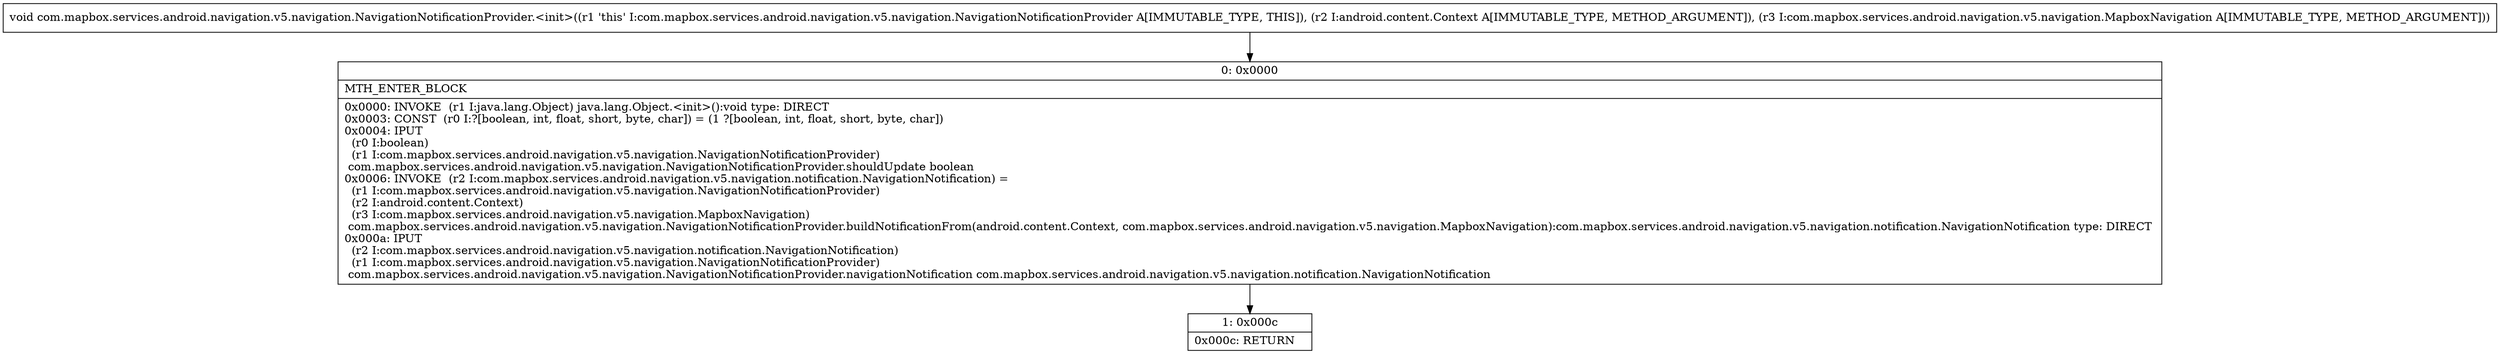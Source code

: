 digraph "CFG forcom.mapbox.services.android.navigation.v5.navigation.NavigationNotificationProvider.\<init\>(Landroid\/content\/Context;Lcom\/mapbox\/services\/android\/navigation\/v5\/navigation\/MapboxNavigation;)V" {
Node_0 [shape=record,label="{0\:\ 0x0000|MTH_ENTER_BLOCK\l|0x0000: INVOKE  (r1 I:java.lang.Object) java.lang.Object.\<init\>():void type: DIRECT \l0x0003: CONST  (r0 I:?[boolean, int, float, short, byte, char]) = (1 ?[boolean, int, float, short, byte, char]) \l0x0004: IPUT  \l  (r0 I:boolean)\l  (r1 I:com.mapbox.services.android.navigation.v5.navigation.NavigationNotificationProvider)\l com.mapbox.services.android.navigation.v5.navigation.NavigationNotificationProvider.shouldUpdate boolean \l0x0006: INVOKE  (r2 I:com.mapbox.services.android.navigation.v5.navigation.notification.NavigationNotification) = \l  (r1 I:com.mapbox.services.android.navigation.v5.navigation.NavigationNotificationProvider)\l  (r2 I:android.content.Context)\l  (r3 I:com.mapbox.services.android.navigation.v5.navigation.MapboxNavigation)\l com.mapbox.services.android.navigation.v5.navigation.NavigationNotificationProvider.buildNotificationFrom(android.content.Context, com.mapbox.services.android.navigation.v5.navigation.MapboxNavigation):com.mapbox.services.android.navigation.v5.navigation.notification.NavigationNotification type: DIRECT \l0x000a: IPUT  \l  (r2 I:com.mapbox.services.android.navigation.v5.navigation.notification.NavigationNotification)\l  (r1 I:com.mapbox.services.android.navigation.v5.navigation.NavigationNotificationProvider)\l com.mapbox.services.android.navigation.v5.navigation.NavigationNotificationProvider.navigationNotification com.mapbox.services.android.navigation.v5.navigation.notification.NavigationNotification \l}"];
Node_1 [shape=record,label="{1\:\ 0x000c|0x000c: RETURN   \l}"];
MethodNode[shape=record,label="{void com.mapbox.services.android.navigation.v5.navigation.NavigationNotificationProvider.\<init\>((r1 'this' I:com.mapbox.services.android.navigation.v5.navigation.NavigationNotificationProvider A[IMMUTABLE_TYPE, THIS]), (r2 I:android.content.Context A[IMMUTABLE_TYPE, METHOD_ARGUMENT]), (r3 I:com.mapbox.services.android.navigation.v5.navigation.MapboxNavigation A[IMMUTABLE_TYPE, METHOD_ARGUMENT])) }"];
MethodNode -> Node_0;
Node_0 -> Node_1;
}

